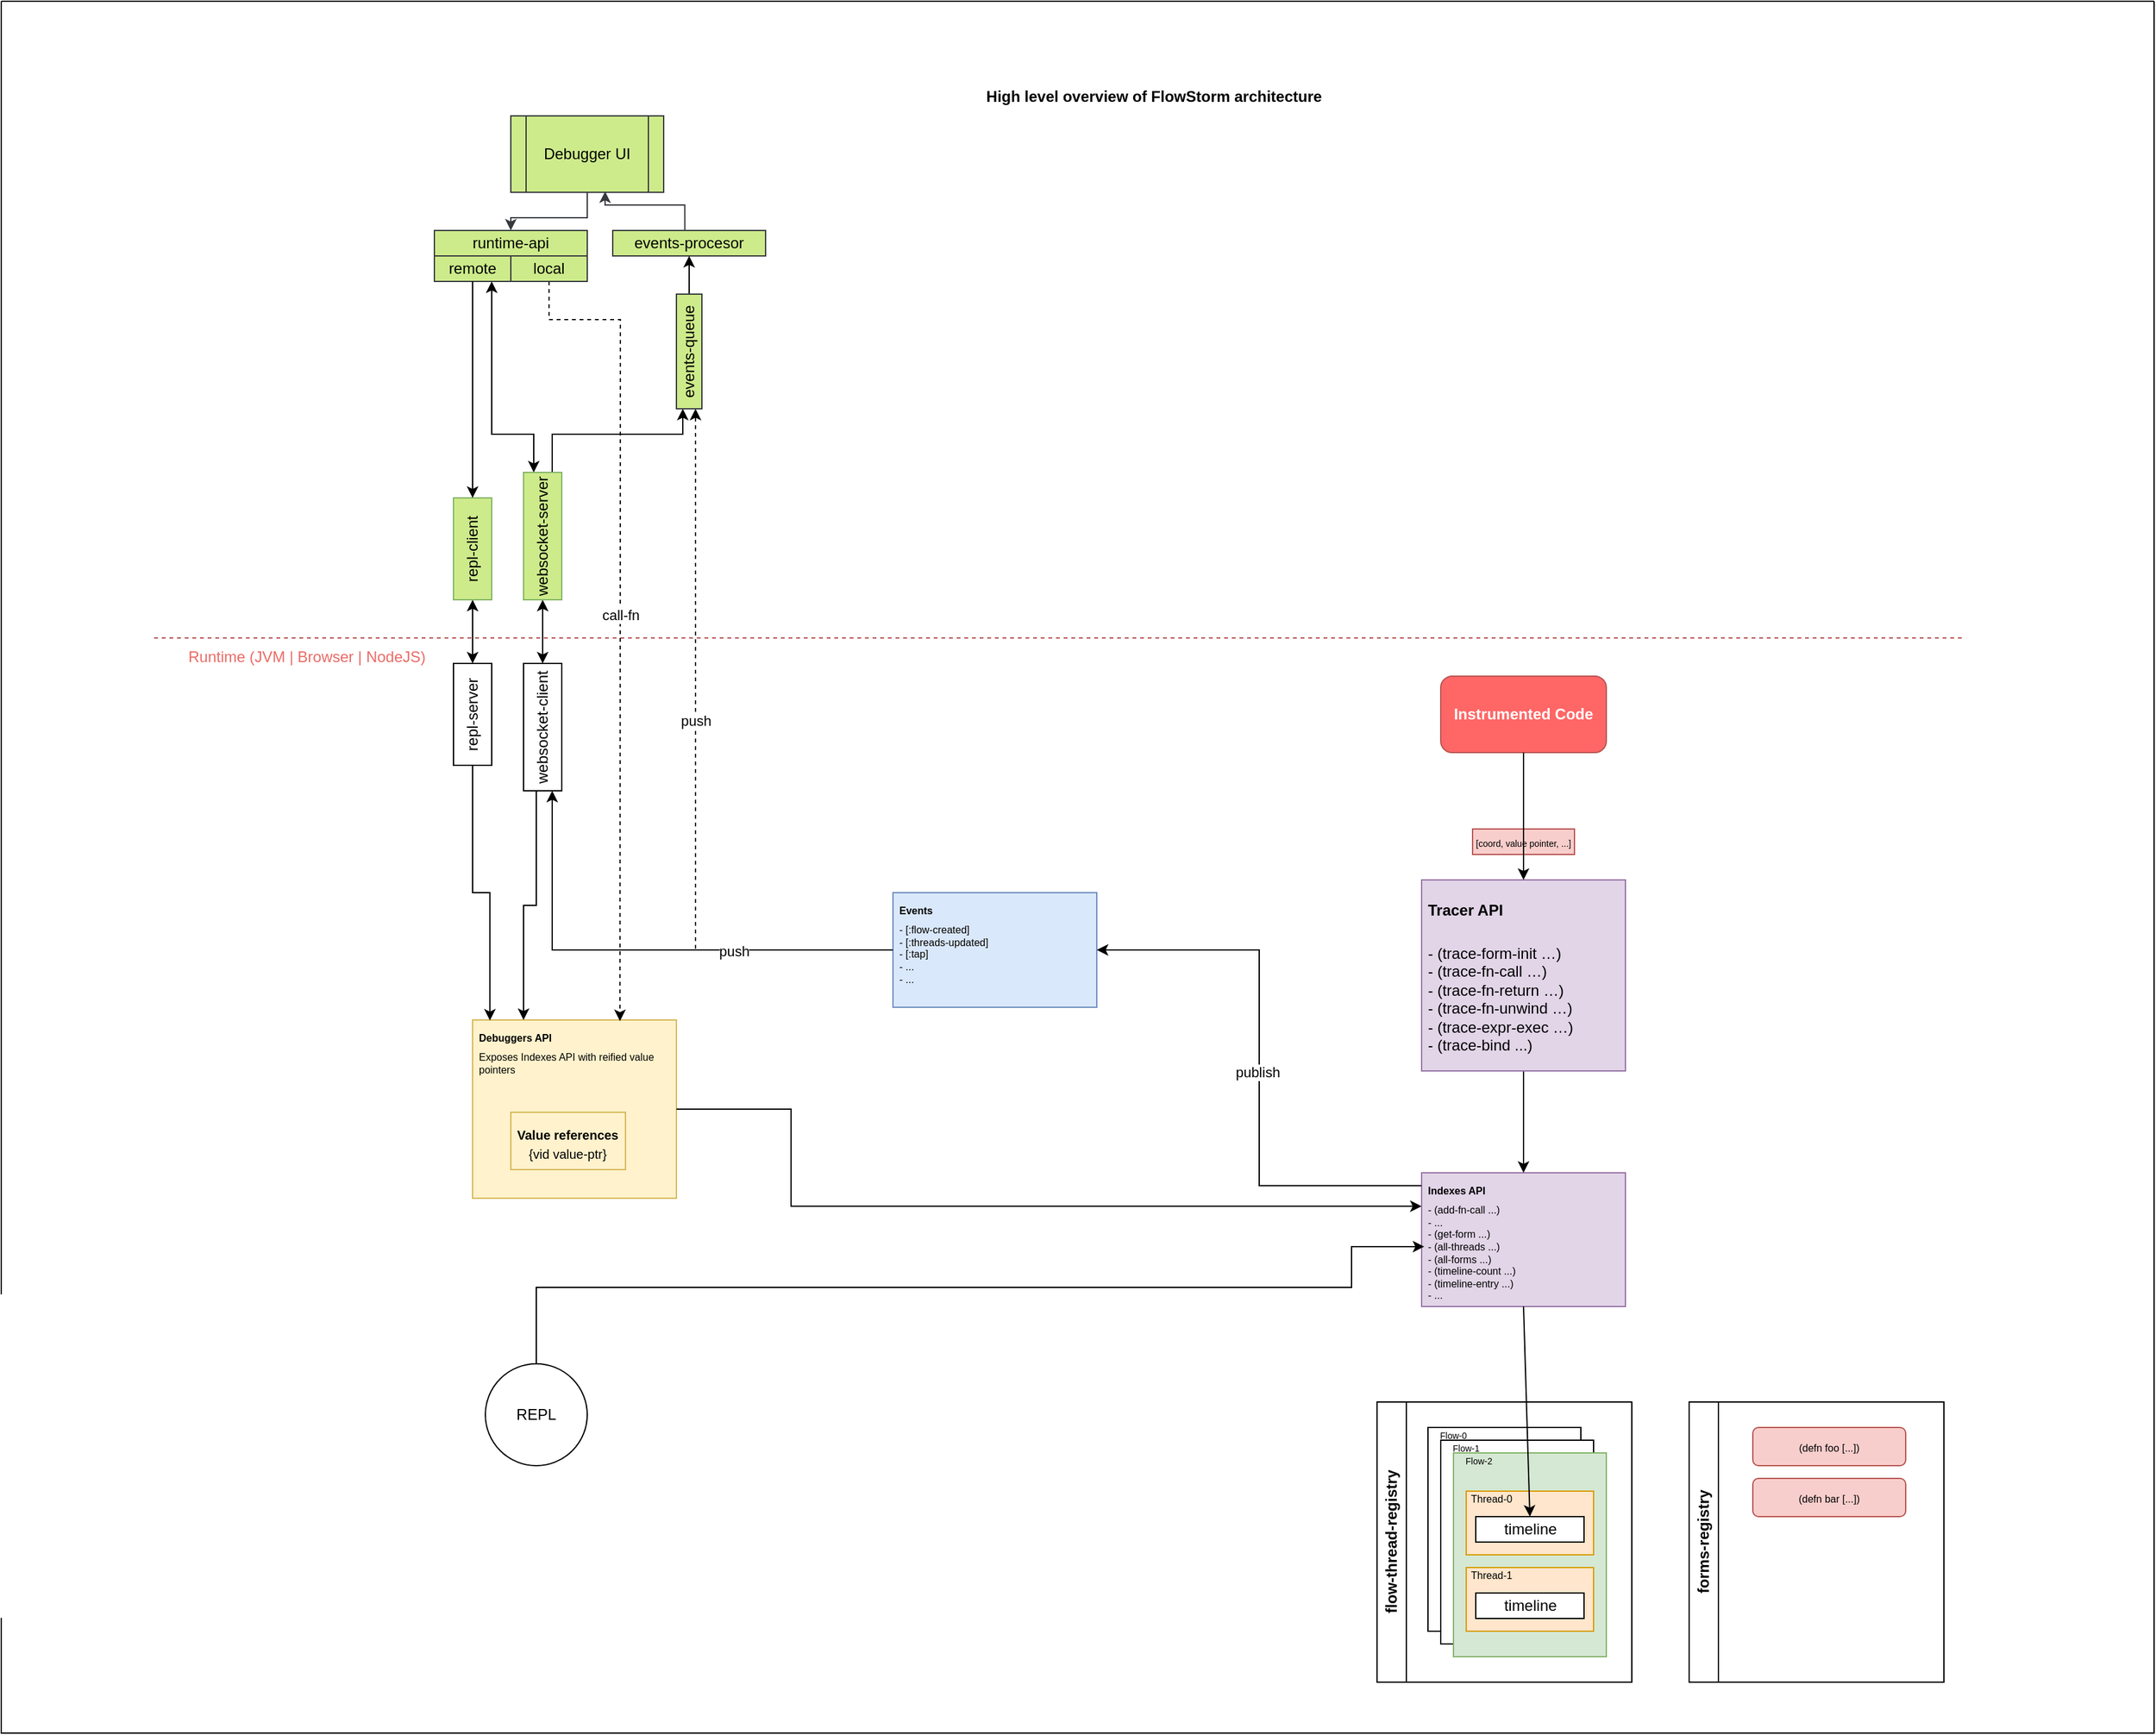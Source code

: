 <mxfile version="21.6.1" type="device">
  <diagram name="Page-1" id="KafUcJg5-WmZ6K7IxeHq">
    <mxGraphModel dx="2440" dy="1464" grid="1" gridSize="10" guides="1" tooltips="1" connect="1" arrows="1" fold="1" page="1" pageScale="1" pageWidth="4681" pageHeight="3300" math="0" shadow="0">
      <root>
        <mxCell id="0" />
        <mxCell id="1" parent="0" />
        <mxCell id="op3-RK94J-eC3h-jjMCj-6" value="&lt;font style=&quot;font-size: 7px;&quot;&gt;[coord, value pointer, ...]&lt;/font&gt;" style="rounded=0;whiteSpace=wrap;html=1;fillColor=#f8cecc;strokeColor=#b85450;" parent="1" vertex="1">
          <mxGeometry x="1905" y="1020" width="80" height="20" as="geometry" />
        </mxCell>
        <mxCell id="op3-RK94J-eC3h-jjMCj-39" style="edgeStyle=orthogonalEdgeStyle;rounded=0;orthogonalLoop=1;jettySize=auto;html=1;entryX=-0.036;entryY=0.533;entryDx=0;entryDy=0;entryPerimeter=0;" parent="1" source="op3-RK94J-eC3h-jjMCj-37" edge="1">
          <mxGeometry relative="1" as="geometry">
            <mxPoint x="1195.68" y="1485.99" as="targetPoint" />
          </mxGeometry>
        </mxCell>
        <mxCell id="op3-RK94J-eC3h-jjMCj-48" value="" style="group" parent="1" vertex="1" connectable="0">
          <mxGeometry x="1120" y="1170" width="160" height="140" as="geometry" />
        </mxCell>
        <mxCell id="op3-RK94J-eC3h-jjMCj-43" value="&lt;h1 style=&quot;font-size: 8px;&quot;&gt;&lt;font style=&quot;font-size: 8px;&quot;&gt;&lt;br&gt;&lt;/font&gt;&lt;/h1&gt;&lt;h1 style=&quot;font-size: 8px;&quot;&gt;Debuggers API&lt;/h1&gt;&lt;div style=&quot;font-size: 8px;&quot;&gt;&lt;div style=&quot;&quot;&gt;&lt;div style=&quot;&quot;&gt;&lt;div&gt;Exposes Indexes API with reified value pointers&amp;nbsp;&lt;/div&gt;&lt;/div&gt;&lt;div&gt;&lt;br&gt;&lt;/div&gt;&lt;/div&gt;&lt;/div&gt;" style="text;html=1;strokeColor=#d6b656;fillColor=#fff2cc;spacing=5;spacingTop=-20;whiteSpace=wrap;overflow=hidden;rounded=0;" parent="op3-RK94J-eC3h-jjMCj-48" vertex="1">
          <mxGeometry width="160" height="140" as="geometry" />
        </mxCell>
        <mxCell id="op3-RK94J-eC3h-jjMCj-46" value="&lt;h1 style=&quot;font-size: 8px;&quot;&gt;&lt;br&gt;&lt;/h1&gt;&lt;div style=&quot;text-align: center;&quot;&gt;&lt;font style=&quot;font-size: 10px;&quot;&gt;&lt;b&gt;Value references&lt;/b&gt;&lt;/font&gt;&lt;/div&gt;&lt;div style=&quot;text-align: center;&quot;&gt;&lt;font style=&quot;font-size: 10px;&quot;&gt;{vid value-ptr}&lt;/font&gt;&lt;/div&gt;" style="text;html=1;strokeColor=#d6b656;fillColor=#fff2cc;spacing=5;spacingTop=-20;whiteSpace=wrap;overflow=hidden;rounded=0;" parent="op3-RK94J-eC3h-jjMCj-48" vertex="1">
          <mxGeometry x="30" y="72.5" width="90" height="45" as="geometry" />
        </mxCell>
        <mxCell id="op3-RK94J-eC3h-jjMCj-49" style="edgeStyle=orthogonalEdgeStyle;rounded=0;orthogonalLoop=1;jettySize=auto;html=1;entryX=0;entryY=0.25;entryDx=0;entryDy=0;" parent="1" source="op3-RK94J-eC3h-jjMCj-43" target="op3-RK94J-eC3h-jjMCj-29" edge="1">
          <mxGeometry relative="1" as="geometry">
            <Array as="points">
              <mxPoint x="1370" y="1240" />
              <mxPoint x="1370" y="1316" />
            </Array>
          </mxGeometry>
        </mxCell>
        <mxCell id="op3-RK94J-eC3h-jjMCj-51" style="edgeStyle=orthogonalEdgeStyle;rounded=0;orthogonalLoop=1;jettySize=auto;html=1;entryX=0.25;entryY=0;entryDx=0;entryDy=0;" parent="1" source="op3-RK94J-eC3h-jjMCj-50" target="op3-RK94J-eC3h-jjMCj-43" edge="1">
          <mxGeometry relative="1" as="geometry">
            <Array as="points">
              <mxPoint x="1170" y="1080" />
              <mxPoint x="1160" y="1080" />
            </Array>
          </mxGeometry>
        </mxCell>
        <mxCell id="op3-RK94J-eC3h-jjMCj-54" value="" style="endArrow=none;dashed=1;html=1;rounded=0;fontColor=#EA6B66;labelBorderColor=#EA6B66;labelBackgroundColor=#EA6B66;fillColor=#f8cecc;strokeColor=#b85450;" parent="1" edge="1">
          <mxGeometry width="50" height="50" relative="1" as="geometry">
            <mxPoint x="870" y="870" as="sourcePoint" />
            <mxPoint x="2290" y="870" as="targetPoint" />
          </mxGeometry>
        </mxCell>
        <mxCell id="op3-RK94J-eC3h-jjMCj-55" value="Runtime (JVM | Browser | NodeJS)" style="text;html=1;strokeColor=none;fillColor=none;align=center;verticalAlign=middle;whiteSpace=wrap;rounded=0;fontColor=#EA6B66;" parent="1" vertex="1">
          <mxGeometry x="890" y="870" width="200" height="30" as="geometry" />
        </mxCell>
        <mxCell id="op3-RK94J-eC3h-jjMCj-67" value="&lt;font style=&quot;font-size: 11px;&quot;&gt;call-fn&lt;/font&gt;" style="edgeStyle=orthogonalEdgeStyle;rounded=0;orthogonalLoop=1;jettySize=auto;html=1;exitX=0.5;exitY=1;exitDx=0;exitDy=0;entryX=0.723;entryY=0.006;entryDx=0;entryDy=0;entryPerimeter=0;dashed=1;" parent="1" source="op3-RK94J-eC3h-jjMCj-61" target="op3-RK94J-eC3h-jjMCj-43" edge="1">
          <mxGeometry relative="1" as="geometry">
            <Array as="points">
              <mxPoint x="1180" y="620" />
              <mxPoint x="1236" y="620" />
              <mxPoint x="1236" y="650" />
            </Array>
          </mxGeometry>
        </mxCell>
        <mxCell id="op3-RK94J-eC3h-jjMCj-69" value="" style="swimlane;startSize=0;" parent="1" vertex="1">
          <mxGeometry x="750" y="370" width="1690" height="1360" as="geometry" />
        </mxCell>
        <mxCell id="op3-RK94J-eC3h-jjMCj-68" value="&lt;b&gt;High level overview of FlowStorm architecture&lt;/b&gt;" style="text;html=1;strokeColor=none;fillColor=none;align=center;verticalAlign=middle;whiteSpace=wrap;rounded=0;" parent="op3-RK94J-eC3h-jjMCj-69" vertex="1">
          <mxGeometry x="565" y="60" width="680" height="30" as="geometry" />
        </mxCell>
        <mxCell id="op3-RK94J-eC3h-jjMCj-29" value="&lt;h1 style=&quot;font-size: 8px;&quot;&gt;&lt;font style=&quot;font-size: 8px;&quot;&gt;&lt;br&gt;&lt;/font&gt;&lt;/h1&gt;&lt;h1 style=&quot;font-size: 8px;&quot;&gt;&lt;font style=&quot;font-size: 8px;&quot;&gt;Indexes API&lt;/font&gt;&lt;/h1&gt;&lt;div style=&quot;font-size: 8px;&quot;&gt;&lt;div style=&quot;&quot;&gt;&lt;div style=&quot;&quot;&gt;&lt;font style=&quot;font-size: 8px;&quot;&gt;- (add-fn-call ...)&lt;/font&gt;&lt;/div&gt;&lt;div style=&quot;&quot;&gt;&lt;font style=&quot;font-size: 8px;&quot;&gt;- ...&lt;/font&gt;&lt;/div&gt;&lt;div style=&quot;&quot;&gt;&lt;font style=&quot;font-size: 8px;&quot;&gt;- (get-form ...)&lt;/font&gt;&lt;/div&gt;&lt;div style=&quot;&quot;&gt;&lt;font style=&quot;font-size: 8px;&quot;&gt;- (all-threads ...)&lt;/font&gt;&lt;/div&gt;&lt;div style=&quot;&quot;&gt;&lt;font style=&quot;font-size: 8px;&quot;&gt;- (all-forms ...)&lt;/font&gt;&lt;/div&gt;&lt;div style=&quot;&quot;&gt;&lt;font style=&quot;font-size: 8px;&quot;&gt;- (timeline-count ...)&lt;/font&gt;&lt;/div&gt;&lt;div style=&quot;&quot;&gt;&lt;font style=&quot;font-size: 8px;&quot;&gt;- (timeline-entry ...)&lt;/font&gt;&lt;/div&gt;&lt;div style=&quot;&quot;&gt;&lt;font style=&quot;font-size: 8px;&quot;&gt;- ...&lt;/font&gt;&lt;/div&gt;&lt;/div&gt;&lt;/div&gt;" style="text;html=1;strokeColor=#9673a6;fillColor=#e1d5e7;spacing=5;spacingTop=-20;whiteSpace=wrap;overflow=hidden;rounded=0;" parent="op3-RK94J-eC3h-jjMCj-69" vertex="1">
          <mxGeometry x="1115" y="920" width="160" height="105" as="geometry" />
        </mxCell>
        <mxCell id="SQkHDufhQtF8TV6C0DT0-6" style="edgeStyle=orthogonalEdgeStyle;rounded=0;orthogonalLoop=1;jettySize=auto;html=1;exitX=0;exitY=0.5;exitDx=0;exitDy=0;entryX=0;entryY=0.75;entryDx=0;entryDy=0;dashed=1;" edge="1" parent="op3-RK94J-eC3h-jjMCj-69" source="op3-RK94J-eC3h-jjMCj-32" target="SQkHDufhQtF8TV6C0DT0-3">
          <mxGeometry relative="1" as="geometry" />
        </mxCell>
        <mxCell id="SQkHDufhQtF8TV6C0DT0-13" value="push" style="edgeLabel;html=1;align=center;verticalAlign=middle;resizable=0;points=[];" vertex="1" connectable="0" parent="SQkHDufhQtF8TV6C0DT0-6">
          <mxGeometry x="0.156" relative="1" as="geometry">
            <mxPoint as="offset" />
          </mxGeometry>
        </mxCell>
        <mxCell id="op3-RK94J-eC3h-jjMCj-32" value="&lt;h1 style=&quot;font-size: 8px;&quot;&gt;&lt;font style=&quot;font-size: 8px;&quot;&gt;&lt;br&gt;&lt;/font&gt;&lt;/h1&gt;&lt;h1 style=&quot;font-size: 8px;&quot;&gt;Events&lt;/h1&gt;&lt;div style=&quot;font-size: 8px;&quot;&gt;&lt;div style=&quot;&quot;&gt;&lt;div style=&quot;&quot;&gt;&lt;div&gt;&lt;span style=&quot;background-color: initial;&quot;&gt;- [:flow-created]&lt;/span&gt;&lt;br&gt;&lt;/div&gt;&lt;div&gt;- [:threads-updated]&lt;/div&gt;&lt;div&gt;- [:tap]&lt;/div&gt;&lt;div&gt;- ...&lt;/div&gt;&lt;div&gt;- ...&lt;/div&gt;&lt;div&gt;&lt;br&gt;&lt;/div&gt;&lt;/div&gt;&lt;div&gt;&lt;br&gt;&lt;/div&gt;&lt;/div&gt;&lt;/div&gt;" style="text;html=1;strokeColor=#6c8ebf;fillColor=#dae8fc;spacing=5;spacingTop=-20;whiteSpace=wrap;overflow=hidden;rounded=0;" parent="op3-RK94J-eC3h-jjMCj-69" vertex="1">
          <mxGeometry x="700" y="700" width="160" height="90" as="geometry" />
        </mxCell>
        <mxCell id="SQkHDufhQtF8TV6C0DT0-9" style="edgeStyle=orthogonalEdgeStyle;rounded=0;orthogonalLoop=1;jettySize=auto;html=1;exitX=0.5;exitY=0;exitDx=0;exitDy=0;entryX=0.5;entryY=1;entryDx=0;entryDy=0;startArrow=classic;startFill=1;" edge="1" parent="op3-RK94J-eC3h-jjMCj-69" source="op3-RK94J-eC3h-jjMCj-50" target="SQkHDufhQtF8TV6C0DT0-7">
          <mxGeometry relative="1" as="geometry" />
        </mxCell>
        <mxCell id="op3-RK94J-eC3h-jjMCj-50" value="websocket-client" style="rounded=0;whiteSpace=wrap;html=1;horizontal=0;" parent="op3-RK94J-eC3h-jjMCj-69" vertex="1">
          <mxGeometry x="410" y="520" width="30" height="100" as="geometry" />
        </mxCell>
        <mxCell id="op3-RK94J-eC3h-jjMCj-52" style="edgeStyle=orthogonalEdgeStyle;rounded=0;orthogonalLoop=1;jettySize=auto;html=1;entryX=0.75;entryY=1;entryDx=0;entryDy=0;" parent="op3-RK94J-eC3h-jjMCj-69" source="op3-RK94J-eC3h-jjMCj-32" target="op3-RK94J-eC3h-jjMCj-50" edge="1">
          <mxGeometry relative="1" as="geometry" />
        </mxCell>
        <mxCell id="op3-RK94J-eC3h-jjMCj-53" value="push" style="edgeLabel;html=1;align=center;verticalAlign=middle;resizable=0;points=[];" parent="op3-RK94J-eC3h-jjMCj-52" vertex="1" connectable="0">
          <mxGeometry x="-0.362" y="1" relative="1" as="geometry">
            <mxPoint as="offset" />
          </mxGeometry>
        </mxCell>
        <mxCell id="op3-RK94J-eC3h-jjMCj-66" style="edgeStyle=orthogonalEdgeStyle;rounded=0;orthogonalLoop=1;jettySize=auto;html=1;entryX=0.25;entryY=0;entryDx=0;entryDy=0;startArrow=classic;startFill=1;exitX=0.75;exitY=1;exitDx=0;exitDy=0;" parent="op3-RK94J-eC3h-jjMCj-69" source="op3-RK94J-eC3h-jjMCj-60" target="SQkHDufhQtF8TV6C0DT0-7" edge="1">
          <mxGeometry relative="1" as="geometry">
            <Array as="points">
              <mxPoint x="385" y="340" />
              <mxPoint x="418" y="340" />
              <mxPoint x="418" y="370" />
            </Array>
          </mxGeometry>
        </mxCell>
        <mxCell id="SQkHDufhQtF8TV6C0DT0-5" style="edgeStyle=orthogonalEdgeStyle;rounded=0;orthogonalLoop=1;jettySize=auto;html=1;exitX=0.75;exitY=0;exitDx=0;exitDy=0;entryX=0;entryY=0.25;entryDx=0;entryDy=0;" edge="1" parent="op3-RK94J-eC3h-jjMCj-69" source="SQkHDufhQtF8TV6C0DT0-7" target="SQkHDufhQtF8TV6C0DT0-3">
          <mxGeometry relative="1" as="geometry">
            <Array as="points">
              <mxPoint x="433" y="340" />
              <mxPoint x="535" y="340" />
            </Array>
          </mxGeometry>
        </mxCell>
        <mxCell id="op3-RK94J-eC3h-jjMCj-56" value="Debugger UI" style="shape=process;whiteSpace=wrap;html=1;backgroundOutline=1;fillColor=#cdeb8b;strokeColor=#36393d;" parent="op3-RK94J-eC3h-jjMCj-69" vertex="1">
          <mxGeometry x="400" y="90" width="120" height="60" as="geometry" />
        </mxCell>
        <mxCell id="op3-RK94J-eC3h-jjMCj-57" value="runtime-api" style="rounded=0;whiteSpace=wrap;html=1;fillColor=#cdeb8b;strokeColor=#36393d;" parent="op3-RK94J-eC3h-jjMCj-69" vertex="1">
          <mxGeometry x="340" y="180" width="120" height="20" as="geometry" />
        </mxCell>
        <mxCell id="op3-RK94J-eC3h-jjMCj-60" value="remote" style="rounded=0;whiteSpace=wrap;html=1;fillColor=#cdeb8b;strokeColor=#36393d;" parent="op3-RK94J-eC3h-jjMCj-69" vertex="1">
          <mxGeometry x="340" y="200" width="60" height="20" as="geometry" />
        </mxCell>
        <mxCell id="op3-RK94J-eC3h-jjMCj-61" value="local" style="rounded=0;whiteSpace=wrap;html=1;fillColor=#cdeb8b;strokeColor=#36393d;" parent="op3-RK94J-eC3h-jjMCj-69" vertex="1">
          <mxGeometry x="400" y="200" width="60" height="20" as="geometry" />
        </mxCell>
        <mxCell id="SQkHDufhQtF8TV6C0DT0-11" style="edgeStyle=orthogonalEdgeStyle;rounded=0;orthogonalLoop=1;jettySize=auto;html=1;exitX=0.5;exitY=1;exitDx=0;exitDy=0;entryX=0.5;entryY=0;entryDx=0;entryDy=0;startArrow=classic;startFill=1;" edge="1" parent="op3-RK94J-eC3h-jjMCj-69" source="op3-RK94J-eC3h-jjMCj-62" target="SQkHDufhQtF8TV6C0DT0-10">
          <mxGeometry relative="1" as="geometry" />
        </mxCell>
        <mxCell id="op3-RK94J-eC3h-jjMCj-62" value="repl-client" style="rounded=0;whiteSpace=wrap;html=1;horizontal=0;fillColor=#CDEB8B;strokeColor=#82b366;" parent="op3-RK94J-eC3h-jjMCj-69" vertex="1">
          <mxGeometry x="355" y="390" width="30" height="80" as="geometry" />
        </mxCell>
        <mxCell id="op3-RK94J-eC3h-jjMCj-64" style="edgeStyle=orthogonalEdgeStyle;rounded=0;orthogonalLoop=1;jettySize=auto;html=1;entryX=0.5;entryY=0;entryDx=0;entryDy=0;" parent="op3-RK94J-eC3h-jjMCj-69" source="op3-RK94J-eC3h-jjMCj-60" target="op3-RK94J-eC3h-jjMCj-62" edge="1">
          <mxGeometry relative="1" as="geometry" />
        </mxCell>
        <mxCell id="SQkHDufhQtF8TV6C0DT0-1" value="events-procesor" style="rounded=0;whiteSpace=wrap;html=1;fillColor=#cdeb8b;strokeColor=#36393d;" vertex="1" parent="op3-RK94J-eC3h-jjMCj-69">
          <mxGeometry x="480" y="180" width="120" height="20" as="geometry" />
        </mxCell>
        <mxCell id="SQkHDufhQtF8TV6C0DT0-4" style="edgeStyle=orthogonalEdgeStyle;rounded=0;orthogonalLoop=1;jettySize=auto;html=1;exitX=1;exitY=0.5;exitDx=0;exitDy=0;entryX=0.5;entryY=1;entryDx=0;entryDy=0;" edge="1" parent="op3-RK94J-eC3h-jjMCj-69" source="SQkHDufhQtF8TV6C0DT0-3" target="SQkHDufhQtF8TV6C0DT0-1">
          <mxGeometry relative="1" as="geometry" />
        </mxCell>
        <mxCell id="SQkHDufhQtF8TV6C0DT0-3" value="events-queue" style="rounded=0;whiteSpace=wrap;html=1;fillColor=#cdeb8b;strokeColor=#36393d;flipV=0;rotation=-90;" vertex="1" parent="op3-RK94J-eC3h-jjMCj-69">
          <mxGeometry x="495" y="265" width="90" height="20" as="geometry" />
        </mxCell>
        <mxCell id="op3-RK94J-eC3h-jjMCj-63" style="edgeStyle=orthogonalEdgeStyle;rounded=0;orthogonalLoop=1;jettySize=auto;html=1;entryX=0.5;entryY=0;entryDx=0;entryDy=0;fillColor=#cdeb8b;strokeColor=#36393d;exitX=0.5;exitY=1;exitDx=0;exitDy=0;" parent="op3-RK94J-eC3h-jjMCj-69" source="op3-RK94J-eC3h-jjMCj-56" target="op3-RK94J-eC3h-jjMCj-57" edge="1">
          <mxGeometry relative="1" as="geometry">
            <mxPoint x="400" y="160" as="sourcePoint" />
          </mxGeometry>
        </mxCell>
        <mxCell id="SQkHDufhQtF8TV6C0DT0-2" style="edgeStyle=orthogonalEdgeStyle;rounded=0;orthogonalLoop=1;jettySize=auto;html=1;entryX=0.617;entryY=0.989;entryDx=0;entryDy=0;fillColor=#cdeb8b;strokeColor=#36393d;exitX=0.472;exitY=-0.017;exitDx=0;exitDy=0;exitPerimeter=0;entryPerimeter=0;" edge="1" parent="op3-RK94J-eC3h-jjMCj-69" source="SQkHDufhQtF8TV6C0DT0-1" target="op3-RK94J-eC3h-jjMCj-56">
          <mxGeometry relative="1" as="geometry">
            <mxPoint x="470" y="160" as="sourcePoint" />
            <mxPoint x="410" y="190" as="targetPoint" />
          </mxGeometry>
        </mxCell>
        <mxCell id="SQkHDufhQtF8TV6C0DT0-7" value="websocket-server" style="rounded=0;whiteSpace=wrap;html=1;horizontal=0;fillColor=#CDEB8B;strokeColor=#82b366;" vertex="1" parent="op3-RK94J-eC3h-jjMCj-69">
          <mxGeometry x="410" y="370" width="30" height="100" as="geometry" />
        </mxCell>
        <mxCell id="SQkHDufhQtF8TV6C0DT0-10" value="repl-server" style="rounded=0;whiteSpace=wrap;html=1;horizontal=0;" vertex="1" parent="op3-RK94J-eC3h-jjMCj-69">
          <mxGeometry x="355" y="520" width="30" height="80" as="geometry" />
        </mxCell>
        <mxCell id="op3-RK94J-eC3h-jjMCj-38" value="REPL" style="ellipse;whiteSpace=wrap;html=1;aspect=fixed;" parent="op3-RK94J-eC3h-jjMCj-69" vertex="1">
          <mxGeometry x="380" y="1070" width="80" height="80" as="geometry" />
        </mxCell>
        <mxCell id="op3-RK94J-eC3h-jjMCj-40" style="edgeStyle=orthogonalEdgeStyle;rounded=0;orthogonalLoop=1;jettySize=auto;html=1;entryX=0.013;entryY=0.552;entryDx=0;entryDy=0;entryPerimeter=0;" parent="op3-RK94J-eC3h-jjMCj-69" source="op3-RK94J-eC3h-jjMCj-38" target="op3-RK94J-eC3h-jjMCj-29" edge="1">
          <mxGeometry relative="1" as="geometry">
            <mxPoint x="445.68" y="1166.68" as="targetPoint" />
            <Array as="points">
              <mxPoint x="420" y="1010" />
              <mxPoint x="1060" y="1010" />
              <mxPoint x="1060" y="978" />
            </Array>
          </mxGeometry>
        </mxCell>
        <mxCell id="op3-RK94J-eC3h-jjMCj-1" value="&lt;font color=&quot;#ffffff&quot;&gt;&lt;b&gt;Instrumented Code&lt;/b&gt;&lt;/font&gt;" style="rounded=1;whiteSpace=wrap;html=1;fillColor=#FF6666;strokeColor=#b85450;" parent="op3-RK94J-eC3h-jjMCj-69" vertex="1">
          <mxGeometry x="1130" y="530" width="130" height="60" as="geometry" />
        </mxCell>
        <mxCell id="SQkHDufhQtF8TV6C0DT0-14" style="edgeStyle=orthogonalEdgeStyle;rounded=0;orthogonalLoop=1;jettySize=auto;html=1;exitX=0.5;exitY=1;exitDx=0;exitDy=0;entryX=0.5;entryY=0;entryDx=0;entryDy=0;" edge="1" parent="op3-RK94J-eC3h-jjMCj-69" source="op3-RK94J-eC3h-jjMCj-3" target="op3-RK94J-eC3h-jjMCj-29">
          <mxGeometry relative="1" as="geometry" />
        </mxCell>
        <mxCell id="op3-RK94J-eC3h-jjMCj-3" value="&lt;h1&gt;&lt;font style=&quot;font-size: 12px;&quot;&gt;Tracer API&lt;/font&gt;&lt;/h1&gt;&lt;div&gt;&lt;div style=&quot;&quot;&gt;- (trace-form-init …)&lt;/div&gt;&lt;div style=&quot;&quot;&gt;- (trace-fn-call …)&lt;/div&gt;&lt;div style=&quot;&quot;&gt;- (trace-fn-return …)&lt;br&gt;&lt;/div&gt;&lt;div style=&quot;&quot;&gt;- (trace-fn-unwind …)&lt;/div&gt;&lt;div style=&quot;&quot;&gt;- (trace-expr-exec …)&lt;/div&gt;&lt;/div&gt;&lt;div style=&quot;&quot;&gt;- (trace-bind ...)&lt;/div&gt;" style="text;html=1;strokeColor=#9673a6;fillColor=#e1d5e7;spacing=5;spacingTop=-20;whiteSpace=wrap;overflow=hidden;rounded=0;" parent="op3-RK94J-eC3h-jjMCj-69" vertex="1">
          <mxGeometry x="1115" y="690" width="160" height="150" as="geometry" />
        </mxCell>
        <mxCell id="op3-RK94J-eC3h-jjMCj-5" value="" style="edgeStyle=orthogonalEdgeStyle;rounded=0;orthogonalLoop=1;jettySize=auto;html=1;entryX=0.5;entryY=0;entryDx=0;entryDy=0;" parent="op3-RK94J-eC3h-jjMCj-69" source="op3-RK94J-eC3h-jjMCj-1" target="op3-RK94J-eC3h-jjMCj-3" edge="1">
          <mxGeometry relative="1" as="geometry" />
        </mxCell>
        <mxCell id="op3-RK94J-eC3h-jjMCj-33" style="edgeStyle=orthogonalEdgeStyle;rounded=0;orthogonalLoop=1;jettySize=auto;html=1;entryX=1;entryY=0.5;entryDx=0;entryDy=0;exitX=-0.001;exitY=0.096;exitDx=0;exitDy=0;exitPerimeter=0;" parent="op3-RK94J-eC3h-jjMCj-69" source="op3-RK94J-eC3h-jjMCj-29" target="op3-RK94J-eC3h-jjMCj-32" edge="1">
          <mxGeometry relative="1" as="geometry" />
        </mxCell>
        <mxCell id="op3-RK94J-eC3h-jjMCj-34" value="publish" style="edgeLabel;html=1;align=center;verticalAlign=middle;resizable=0;points=[];" parent="op3-RK94J-eC3h-jjMCj-33" vertex="1" connectable="0">
          <mxGeometry x="-0.014" y="2" relative="1" as="geometry">
            <mxPoint as="offset" />
          </mxGeometry>
        </mxCell>
        <mxCell id="op3-RK94J-eC3h-jjMCj-22" value="" style="group" parent="op3-RK94J-eC3h-jjMCj-69" vertex="1" connectable="0">
          <mxGeometry x="1080" y="1100" width="200" height="220" as="geometry" />
        </mxCell>
        <mxCell id="op3-RK94J-eC3h-jjMCj-7" value="" style="rounded=0;whiteSpace=wrap;html=1;" parent="op3-RK94J-eC3h-jjMCj-22" vertex="1">
          <mxGeometry x="40" y="20" width="120" height="160" as="geometry" />
        </mxCell>
        <mxCell id="op3-RK94J-eC3h-jjMCj-8" value="" style="rounded=0;whiteSpace=wrap;html=1;" parent="op3-RK94J-eC3h-jjMCj-22" vertex="1">
          <mxGeometry x="50" y="30" width="120" height="160" as="geometry" />
        </mxCell>
        <mxCell id="op3-RK94J-eC3h-jjMCj-9" value="" style="rounded=0;whiteSpace=wrap;html=1;fillColor=#d5e8d4;strokeColor=#82b366;" parent="op3-RK94J-eC3h-jjMCj-22" vertex="1">
          <mxGeometry x="60" y="40" width="120" height="160" as="geometry" />
        </mxCell>
        <mxCell id="op3-RK94J-eC3h-jjMCj-13" value="" style="group;fillColor=#ffe6cc;strokeColor=#d79b00;" parent="op3-RK94J-eC3h-jjMCj-22" vertex="1" connectable="0">
          <mxGeometry x="70" y="70" width="100" height="50" as="geometry" />
        </mxCell>
        <mxCell id="op3-RK94J-eC3h-jjMCj-10" value="" style="rounded=0;whiteSpace=wrap;html=1;fillColor=#ffe6cc;strokeColor=#d79b00;" parent="op3-RK94J-eC3h-jjMCj-13" vertex="1">
          <mxGeometry width="100" height="50" as="geometry" />
        </mxCell>
        <mxCell id="op3-RK94J-eC3h-jjMCj-11" value="&lt;font style=&quot;font-size: 8px;&quot;&gt;Thread-0&lt;/font&gt;" style="text;html=1;strokeColor=none;fillColor=none;align=center;verticalAlign=middle;whiteSpace=wrap;rounded=0;" parent="op3-RK94J-eC3h-jjMCj-13" vertex="1">
          <mxGeometry width="40" height="10" as="geometry" />
        </mxCell>
        <mxCell id="op3-RK94J-eC3h-jjMCj-12" value="timeline" style="rounded=0;whiteSpace=wrap;html=1;" parent="op3-RK94J-eC3h-jjMCj-13" vertex="1">
          <mxGeometry x="7.5" y="20" width="85" height="20" as="geometry" />
        </mxCell>
        <mxCell id="op3-RK94J-eC3h-jjMCj-14" value="" style="group;fillColor=#ffe6cc;strokeColor=#d79b00;" parent="op3-RK94J-eC3h-jjMCj-22" vertex="1" connectable="0">
          <mxGeometry x="70" y="130" width="100" height="50" as="geometry" />
        </mxCell>
        <mxCell id="op3-RK94J-eC3h-jjMCj-15" value="" style="rounded=0;whiteSpace=wrap;html=1;fillColor=#ffe6cc;strokeColor=#d79b00;" parent="op3-RK94J-eC3h-jjMCj-14" vertex="1">
          <mxGeometry width="100" height="50" as="geometry" />
        </mxCell>
        <mxCell id="op3-RK94J-eC3h-jjMCj-16" value="&lt;font style=&quot;font-size: 8px;&quot;&gt;Thread-1&lt;/font&gt;" style="text;html=1;strokeColor=none;fillColor=none;align=center;verticalAlign=middle;whiteSpace=wrap;rounded=0;" parent="op3-RK94J-eC3h-jjMCj-14" vertex="1">
          <mxGeometry width="40" height="10" as="geometry" />
        </mxCell>
        <mxCell id="op3-RK94J-eC3h-jjMCj-17" value="timeline" style="rounded=0;whiteSpace=wrap;html=1;" parent="op3-RK94J-eC3h-jjMCj-14" vertex="1">
          <mxGeometry x="7.5" y="20" width="85" height="20" as="geometry" />
        </mxCell>
        <mxCell id="op3-RK94J-eC3h-jjMCj-18" value="&lt;font style=&quot;font-size: 7px;&quot;&gt;Flow-0&lt;/font&gt;" style="text;html=1;strokeColor=none;fillColor=none;align=center;verticalAlign=middle;whiteSpace=wrap;rounded=0;" parent="op3-RK94J-eC3h-jjMCj-22" vertex="1">
          <mxGeometry x="30" y="20" width="60" height="10" as="geometry" />
        </mxCell>
        <mxCell id="op3-RK94J-eC3h-jjMCj-19" value="&lt;font style=&quot;font-size: 7px;&quot;&gt;Flow-1&lt;/font&gt;" style="text;html=1;strokeColor=none;fillColor=none;align=center;verticalAlign=middle;whiteSpace=wrap;rounded=0;" parent="op3-RK94J-eC3h-jjMCj-22" vertex="1">
          <mxGeometry x="40" y="30" width="60" height="10" as="geometry" />
        </mxCell>
        <mxCell id="op3-RK94J-eC3h-jjMCj-20" value="&lt;font style=&quot;font-size: 7px;&quot;&gt;Flow-2&lt;/font&gt;" style="text;html=1;strokeColor=none;fillColor=none;align=center;verticalAlign=middle;whiteSpace=wrap;rounded=0;" parent="op3-RK94J-eC3h-jjMCj-22" vertex="1">
          <mxGeometry x="50" y="40" width="60" height="10" as="geometry" />
        </mxCell>
        <mxCell id="op3-RK94J-eC3h-jjMCj-21" value="flow-thread-registry" style="swimlane;horizontal=0;whiteSpace=wrap;html=1;" parent="op3-RK94J-eC3h-jjMCj-22" vertex="1">
          <mxGeometry width="200" height="220" as="geometry" />
        </mxCell>
        <mxCell id="op3-RK94J-eC3h-jjMCj-24" value="forms-registry" style="swimlane;horizontal=0;whiteSpace=wrap;html=1;" parent="op3-RK94J-eC3h-jjMCj-69" vertex="1">
          <mxGeometry x="1325" y="1100" width="200" height="220" as="geometry" />
        </mxCell>
        <mxCell id="op3-RK94J-eC3h-jjMCj-25" value="&lt;font style=&quot;font-size: 8px;&quot;&gt;(defn foo [...])&lt;/font&gt;" style="rounded=1;whiteSpace=wrap;html=1;fillColor=#f8cecc;strokeColor=#b85450;" parent="op3-RK94J-eC3h-jjMCj-24" vertex="1">
          <mxGeometry x="50" y="20" width="120" height="30" as="geometry" />
        </mxCell>
        <mxCell id="op3-RK94J-eC3h-jjMCj-26" value="&lt;font style=&quot;font-size: 8px;&quot;&gt;(defn bar [...])&lt;/font&gt;" style="rounded=1;whiteSpace=wrap;html=1;fillColor=#f8cecc;strokeColor=#b85450;" parent="op3-RK94J-eC3h-jjMCj-24" vertex="1">
          <mxGeometry x="50" y="60" width="120" height="30" as="geometry" />
        </mxCell>
        <mxCell id="bpvOFd_PEQqJzHh414_2-1" style="rounded=0;orthogonalLoop=1;jettySize=auto;html=1;exitX=0.5;exitY=1;exitDx=0;exitDy=0;entryX=0.5;entryY=0;entryDx=0;entryDy=0;" parent="op3-RK94J-eC3h-jjMCj-69" source="op3-RK94J-eC3h-jjMCj-29" target="op3-RK94J-eC3h-jjMCj-12" edge="1">
          <mxGeometry relative="1" as="geometry" />
        </mxCell>
        <mxCell id="SQkHDufhQtF8TV6C0DT0-12" style="edgeStyle=orthogonalEdgeStyle;rounded=0;orthogonalLoop=1;jettySize=auto;html=1;exitX=0.5;exitY=1;exitDx=0;exitDy=0;entryX=0.085;entryY=0.003;entryDx=0;entryDy=0;entryPerimeter=0;" edge="1" parent="1" source="SQkHDufhQtF8TV6C0DT0-10" target="op3-RK94J-eC3h-jjMCj-43">
          <mxGeometry relative="1" as="geometry" />
        </mxCell>
      </root>
    </mxGraphModel>
  </diagram>
</mxfile>
